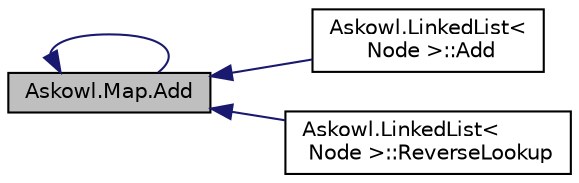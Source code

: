 digraph "Askowl.Map.Add"
{
 // INTERACTIVE_SVG=YES
  bgcolor="transparent";
  edge [fontname="Helvetica",fontsize="10",labelfontname="Helvetica",labelfontsize="10"];
  node [fontname="Helvetica",fontsize="10",shape=record];
  rankdir="LR";
  Node1 [label="Askowl.Map.Add",height=0.2,width=0.4,color="black", fillcolor="grey75", style="filled", fontcolor="black"];
  Node1 -> Node2 [dir="back",color="midnightblue",fontsize="10",style="solid",fontname="Helvetica"];
  Node2 [label="Askowl.LinkedList\<\l Node \>::Add",height=0.2,width=0.4,color="black",URL="$class_askowl_1_1_linked_list.html#a0fe255bc0541a198d77bef862b61b032",tooltip="Add an Item to a List "];
  Node1 -> Node3 [dir="back",color="midnightblue",fontsize="10",style="solid",fontname="Helvetica"];
  Node3 [label="Askowl.LinkedList\<\l Node \>::ReverseLookup",height=0.2,width=0.4,color="black",URL="$class_askowl_1_1_linked_list.html#a5b1fb3d518c42629d0e2944d834ff18f",tooltip="For node disposal using reverse lookup "];
  Node1 -> Node1 [dir="back",color="midnightblue",fontsize="10",style="solid",fontname="Helvetica"];
}

